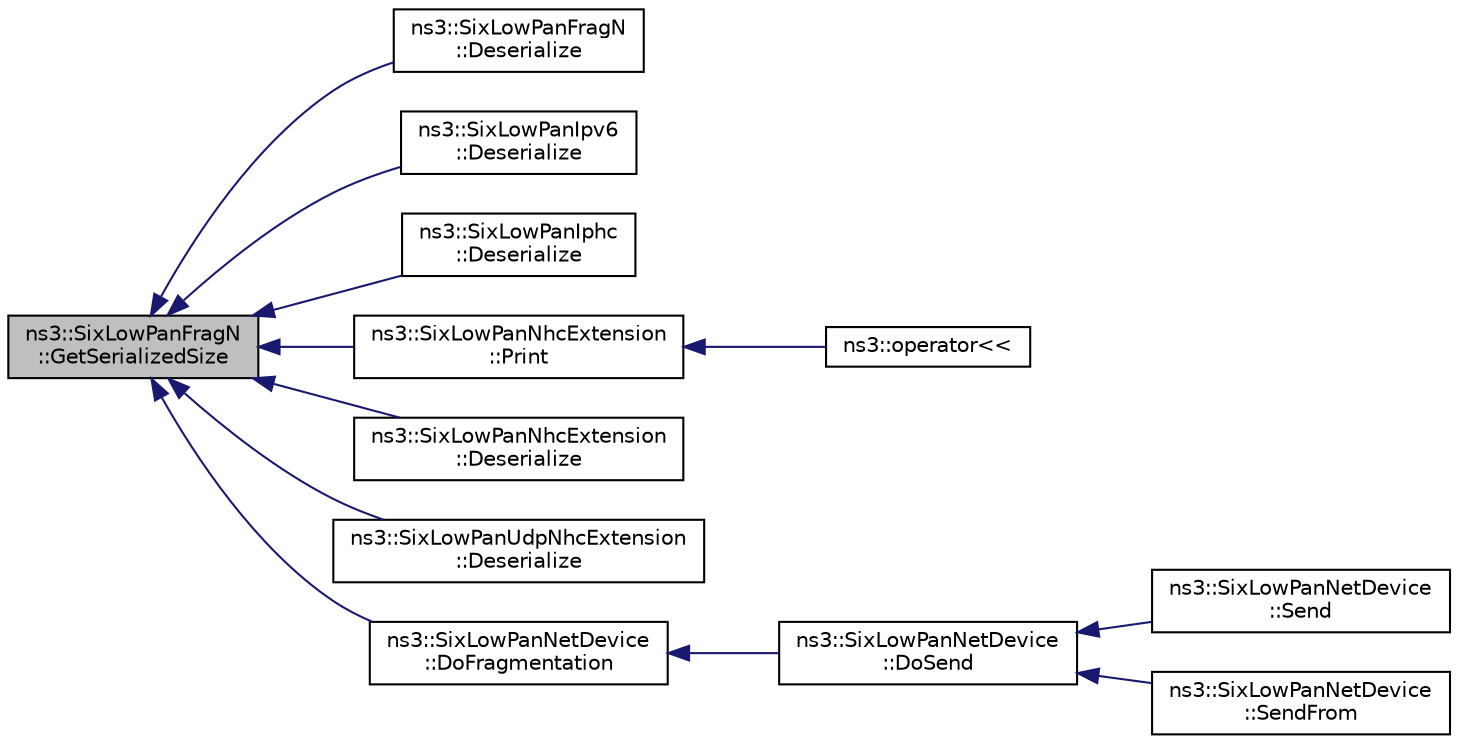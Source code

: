 digraph "ns3::SixLowPanFragN::GetSerializedSize"
{
  edge [fontname="Helvetica",fontsize="10",labelfontname="Helvetica",labelfontsize="10"];
  node [fontname="Helvetica",fontsize="10",shape=record];
  rankdir="LR";
  Node1 [label="ns3::SixLowPanFragN\l::GetSerializedSize",height=0.2,width=0.4,color="black", fillcolor="grey75", style="filled", fontcolor="black"];
  Node1 -> Node2 [dir="back",color="midnightblue",fontsize="10",style="solid"];
  Node2 [label="ns3::SixLowPanFragN\l::Deserialize",height=0.2,width=0.4,color="black", fillcolor="white", style="filled",URL="$dc/da8/classns3_1_1SixLowPanFragN.html#a25f03bc80327eb9cc87210859c084dd3",tooltip="Deserialize the packet. "];
  Node1 -> Node3 [dir="back",color="midnightblue",fontsize="10",style="solid"];
  Node3 [label="ns3::SixLowPanIpv6\l::Deserialize",height=0.2,width=0.4,color="black", fillcolor="white", style="filled",URL="$d6/d60/classns3_1_1SixLowPanIpv6.html#aafa242cd070180d3b35a9de6656d4ef6",tooltip="Deserialize the packet. "];
  Node1 -> Node4 [dir="back",color="midnightblue",fontsize="10",style="solid"];
  Node4 [label="ns3::SixLowPanIphc\l::Deserialize",height=0.2,width=0.4,color="black", fillcolor="white", style="filled",URL="$d5/dfb/classns3_1_1SixLowPanIphc.html#a440f2c49e023aea9c5dd19052e08cddc",tooltip="Deserialize the packet. "];
  Node1 -> Node5 [dir="back",color="midnightblue",fontsize="10",style="solid"];
  Node5 [label="ns3::SixLowPanNhcExtension\l::Print",height=0.2,width=0.4,color="black", fillcolor="white", style="filled",URL="$d5/d62/classns3_1_1SixLowPanNhcExtension.html#ada32a5080dcbdb7c5cc4b08b6d0b238c"];
  Node5 -> Node6 [dir="back",color="midnightblue",fontsize="10",style="solid"];
  Node6 [label="ns3::operator\<\<",height=0.2,width=0.4,color="black", fillcolor="white", style="filled",URL="$d7/d2e/namespacens3.html#a26ce9048762f58b5cfb3575bf1f6cb1f",tooltip="Stream insertion operator. "];
  Node1 -> Node7 [dir="back",color="midnightblue",fontsize="10",style="solid"];
  Node7 [label="ns3::SixLowPanNhcExtension\l::Deserialize",height=0.2,width=0.4,color="black", fillcolor="white", style="filled",URL="$d5/d62/classns3_1_1SixLowPanNhcExtension.html#ae4b9a1a981531508887903c32a2cb599",tooltip="Deserialize the packet. "];
  Node1 -> Node8 [dir="back",color="midnightblue",fontsize="10",style="solid"];
  Node8 [label="ns3::SixLowPanUdpNhcExtension\l::Deserialize",height=0.2,width=0.4,color="black", fillcolor="white", style="filled",URL="$d1/def/classns3_1_1SixLowPanUdpNhcExtension.html#a873d3fa917255c4cc936a6ac288f7c85",tooltip="Deserialize the packet. "];
  Node1 -> Node9 [dir="back",color="midnightblue",fontsize="10",style="solid"];
  Node9 [label="ns3::SixLowPanNetDevice\l::DoFragmentation",height=0.2,width=0.4,color="black", fillcolor="white", style="filled",URL="$d1/d2b/classns3_1_1SixLowPanNetDevice.html#a88e96024b9eb0c0184c9c1ef26e3aa16",tooltip="Performs a packet fragmentation. "];
  Node9 -> Node10 [dir="back",color="midnightblue",fontsize="10",style="solid"];
  Node10 [label="ns3::SixLowPanNetDevice\l::DoSend",height=0.2,width=0.4,color="black", fillcolor="white", style="filled",URL="$d1/d2b/classns3_1_1SixLowPanNetDevice.html#a0cd8b4fc52f256bd7743310434ac4680"];
  Node10 -> Node11 [dir="back",color="midnightblue",fontsize="10",style="solid"];
  Node11 [label="ns3::SixLowPanNetDevice\l::Send",height=0.2,width=0.4,color="black", fillcolor="white", style="filled",URL="$d1/d2b/classns3_1_1SixLowPanNetDevice.html#a6566ae05fbc295d8cd22166b6b2c28ea"];
  Node10 -> Node12 [dir="back",color="midnightblue",fontsize="10",style="solid"];
  Node12 [label="ns3::SixLowPanNetDevice\l::SendFrom",height=0.2,width=0.4,color="black", fillcolor="white", style="filled",URL="$d1/d2b/classns3_1_1SixLowPanNetDevice.html#aec79675091efa676370a4f9e6f4127e3"];
}
